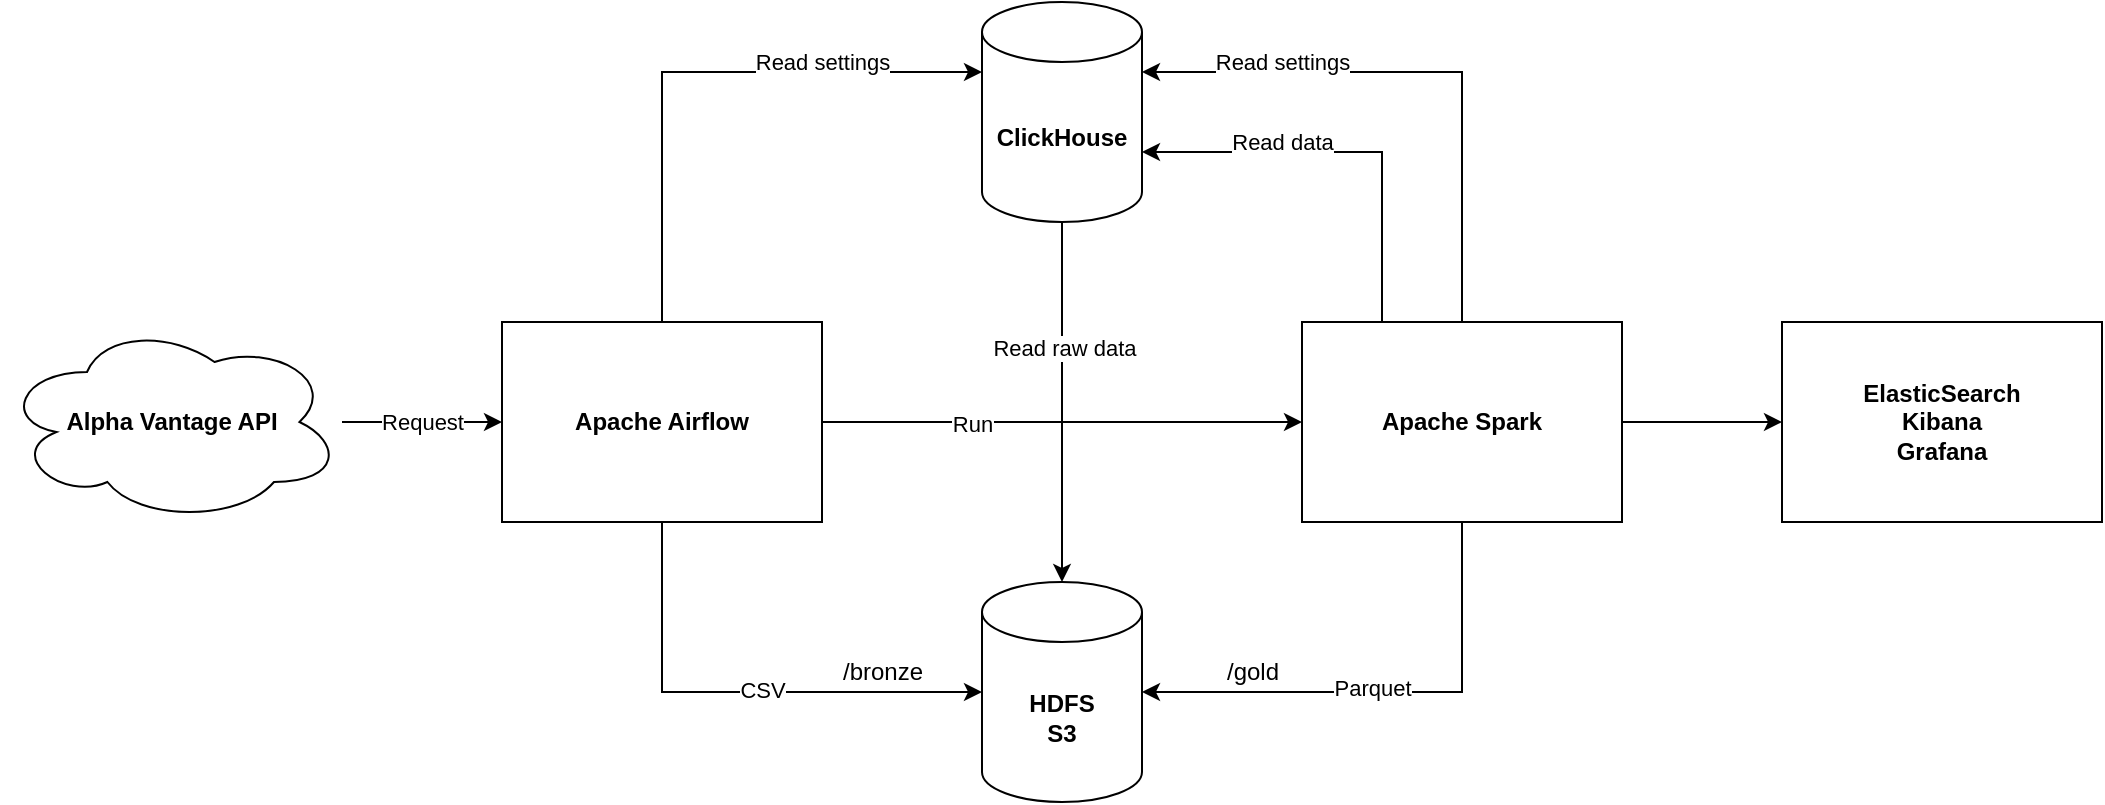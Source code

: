 <mxfile version="20.7.4" type="device"><diagram id="asvQf9DA2i1ljKt4izi4" name="Page-1"><mxGraphModel dx="1900" dy="601" grid="1" gridSize="10" guides="1" tooltips="1" connect="1" arrows="1" fold="1" page="1" pageScale="1" pageWidth="850" pageHeight="1100" math="0" shadow="0"><root><mxCell id="0"/><mxCell id="1" parent="0"/><mxCell id="Bi_5z6GTVgRF6iL4pEtX-49" style="edgeStyle=orthogonalEdgeStyle;rounded=0;orthogonalLoop=1;jettySize=auto;html=1;entryX=1;entryY=0;entryDx=0;entryDy=75;entryPerimeter=0;" parent="1" source="Bi_5z6GTVgRF6iL4pEtX-3" target="Bi_5z6GTVgRF6iL4pEtX-1" edge="1"><mxGeometry relative="1" as="geometry"><mxPoint x="420" y="86" as="targetPoint"/><Array as="points"><mxPoint x="480" y="155"/></Array><mxPoint x="480" y="350" as="sourcePoint"/></mxGeometry></mxCell><mxCell id="Bi_5z6GTVgRF6iL4pEtX-53" value="Read data" style="edgeLabel;html=1;align=center;verticalAlign=middle;resizable=0;points=[];" parent="Bi_5z6GTVgRF6iL4pEtX-49" vertex="1" connectable="0"><mxGeometry x="-0.815" y="-2" relative="1" as="geometry"><mxPoint x="-52" y="-71" as="offset"/></mxGeometry></mxCell><mxCell id="G-Zyuh5orEW1DNWErGzL-4" style="edgeStyle=orthogonalEdgeStyle;rounded=0;orthogonalLoop=1;jettySize=auto;html=1;exitX=0.5;exitY=1;exitDx=0;exitDy=0;exitPerimeter=0;entryX=0.5;entryY=0;entryDx=0;entryDy=0;entryPerimeter=0;" parent="1" source="Bi_5z6GTVgRF6iL4pEtX-1" target="Bi_5z6GTVgRF6iL4pEtX-5" edge="1"><mxGeometry relative="1" as="geometry"/></mxCell><mxCell id="G-Zyuh5orEW1DNWErGzL-6" value="Read raw data" style="edgeLabel;html=1;align=center;verticalAlign=middle;resizable=0;points=[];" parent="G-Zyuh5orEW1DNWErGzL-4" vertex="1" connectable="0"><mxGeometry x="-0.3" y="1" relative="1" as="geometry"><mxPoint as="offset"/></mxGeometry></mxCell><mxCell id="Bi_5z6GTVgRF6iL4pEtX-1" value="ClickHouse" style="shape=cylinder3;whiteSpace=wrap;html=1;boundedLbl=1;backgroundOutline=1;size=15;fontStyle=1" parent="1" vertex="1"><mxGeometry x="280" y="80" width="80" height="110" as="geometry"/></mxCell><mxCell id="Bi_5z6GTVgRF6iL4pEtX-7" style="edgeStyle=orthogonalEdgeStyle;rounded=0;orthogonalLoop=1;jettySize=auto;html=1;entryX=0;entryY=0.5;entryDx=0;entryDy=0;entryPerimeter=0;" parent="1" source="Bi_5z6GTVgRF6iL4pEtX-2" target="Bi_5z6GTVgRF6iL4pEtX-5" edge="1"><mxGeometry relative="1" as="geometry"><Array as="points"><mxPoint x="120" y="425"/></Array></mxGeometry></mxCell><mxCell id="Bi_5z6GTVgRF6iL4pEtX-30" value="CSV" style="edgeLabel;html=1;align=center;verticalAlign=middle;resizable=0;points=[];" parent="Bi_5z6GTVgRF6iL4pEtX-7" vertex="1" connectable="0"><mxGeometry x="-0.282" y="1" relative="1" as="geometry"><mxPoint x="47" as="offset"/></mxGeometry></mxCell><mxCell id="YLaEUSb-K1N0zHM793Gf-1" style="edgeStyle=orthogonalEdgeStyle;rounded=0;orthogonalLoop=1;jettySize=auto;html=1;entryX=0;entryY=0.5;entryDx=0;entryDy=0;" parent="1" source="Bi_5z6GTVgRF6iL4pEtX-2" target="Bi_5z6GTVgRF6iL4pEtX-3" edge="1"><mxGeometry relative="1" as="geometry"/></mxCell><mxCell id="G-Zyuh5orEW1DNWErGzL-5" value="Run" style="edgeLabel;html=1;align=center;verticalAlign=middle;resizable=0;points=[];" parent="YLaEUSb-K1N0zHM793Gf-1" vertex="1" connectable="0"><mxGeometry x="-0.373" y="-1" relative="1" as="geometry"><mxPoint as="offset"/></mxGeometry></mxCell><mxCell id="4UNOD1v_w7htHk-VeWtu-3" style="edgeStyle=orthogonalEdgeStyle;rounded=0;orthogonalLoop=1;jettySize=auto;html=1;entryX=0;entryY=0;entryDx=0;entryDy=35;entryPerimeter=0;" parent="1" source="Bi_5z6GTVgRF6iL4pEtX-2" target="Bi_5z6GTVgRF6iL4pEtX-1" edge="1"><mxGeometry relative="1" as="geometry"><Array as="points"><mxPoint x="120" y="115"/></Array></mxGeometry></mxCell><mxCell id="Bi_5z6GTVgRF6iL4pEtX-2" value="Apache Airflow" style="rounded=0;whiteSpace=wrap;html=1;fontStyle=1" parent="1" vertex="1"><mxGeometry x="40" y="240" width="160" height="100" as="geometry"/></mxCell><mxCell id="Bi_5z6GTVgRF6iL4pEtX-9" style="edgeStyle=orthogonalEdgeStyle;rounded=0;orthogonalLoop=1;jettySize=auto;html=1;entryX=1;entryY=0.5;entryDx=0;entryDy=0;entryPerimeter=0;" parent="1" source="Bi_5z6GTVgRF6iL4pEtX-3" target="Bi_5z6GTVgRF6iL4pEtX-5" edge="1"><mxGeometry relative="1" as="geometry"><Array as="points"><mxPoint x="520" y="425"/></Array></mxGeometry></mxCell><mxCell id="Bi_5z6GTVgRF6iL4pEtX-25" value="Parquet" style="edgeLabel;html=1;align=center;verticalAlign=middle;resizable=0;points=[];" parent="Bi_5z6GTVgRF6iL4pEtX-9" vertex="1" connectable="0"><mxGeometry x="-0.265" y="-2" relative="1" as="geometry"><mxPoint x="-40" as="offset"/></mxGeometry></mxCell><mxCell id="huQdVCZT5ZA-_dngH0i3-2" style="edgeStyle=orthogonalEdgeStyle;rounded=0;orthogonalLoop=1;jettySize=auto;html=1;" parent="1" source="Bi_5z6GTVgRF6iL4pEtX-3" target="huQdVCZT5ZA-_dngH0i3-1" edge="1"><mxGeometry relative="1" as="geometry"/></mxCell><mxCell id="4UNOD1v_w7htHk-VeWtu-2" style="edgeStyle=orthogonalEdgeStyle;rounded=0;orthogonalLoop=1;jettySize=auto;html=1;entryX=1;entryY=0;entryDx=0;entryDy=35;entryPerimeter=0;" parent="1" source="Bi_5z6GTVgRF6iL4pEtX-3" target="Bi_5z6GTVgRF6iL4pEtX-1" edge="1"><mxGeometry relative="1" as="geometry"><Array as="points"><mxPoint x="520" y="115"/></Array></mxGeometry></mxCell><mxCell id="Bi_5z6GTVgRF6iL4pEtX-3" value="Apache Spark" style="rounded=0;whiteSpace=wrap;html=1;fontStyle=1" parent="1" vertex="1"><mxGeometry x="440" y="240" width="160" height="100" as="geometry"/></mxCell><mxCell id="YLaEUSb-K1N0zHM793Gf-7" style="edgeStyle=orthogonalEdgeStyle;rounded=0;orthogonalLoop=1;jettySize=auto;html=1;entryX=0;entryY=0.5;entryDx=0;entryDy=0;" parent="1" source="Bi_5z6GTVgRF6iL4pEtX-4" target="Bi_5z6GTVgRF6iL4pEtX-2" edge="1"><mxGeometry relative="1" as="geometry"/></mxCell><mxCell id="YLaEUSb-K1N0zHM793Gf-8" value="Request" style="edgeLabel;html=1;align=center;verticalAlign=middle;resizable=0;points=[];" parent="YLaEUSb-K1N0zHM793Gf-7" vertex="1" connectable="0"><mxGeometry x="-0.25" y="-1" relative="1" as="geometry"><mxPoint x="10" y="-1" as="offset"/></mxGeometry></mxCell><mxCell id="Bi_5z6GTVgRF6iL4pEtX-4" value="Alpha Vantage API" style="ellipse;shape=cloud;whiteSpace=wrap;html=1;fontStyle=1" parent="1" vertex="1"><mxGeometry x="-210" y="240" width="170" height="100" as="geometry"/></mxCell><mxCell id="Bi_5z6GTVgRF6iL4pEtX-5" value="HDFS&lt;br&gt;S3" style="shape=cylinder3;whiteSpace=wrap;html=1;boundedLbl=1;backgroundOutline=1;size=15;fontStyle=1" parent="1" vertex="1"><mxGeometry x="280" y="370" width="80" height="110" as="geometry"/></mxCell><mxCell id="G-Zyuh5orEW1DNWErGzL-2" value="Read settings" style="edgeLabel;html=1;align=center;verticalAlign=middle;resizable=0;points=[];" parent="1" vertex="1" connectable="0"><mxGeometry x="430" y="110" as="geometry"/></mxCell><mxCell id="G-Zyuh5orEW1DNWErGzL-7" value="/bronze" style="text;html=1;align=center;verticalAlign=middle;resizable=0;points=[];autosize=1;strokeColor=none;fillColor=none;" parent="1" vertex="1"><mxGeometry x="200" y="400" width="60" height="30" as="geometry"/></mxCell><mxCell id="G-Zyuh5orEW1DNWErGzL-8" value="/gold" style="text;html=1;align=center;verticalAlign=middle;resizable=0;points=[];autosize=1;strokeColor=none;fillColor=none;" parent="1" vertex="1"><mxGeometry x="390" y="400" width="50" height="30" as="geometry"/></mxCell><mxCell id="huQdVCZT5ZA-_dngH0i3-1" value="ElasticSearch&lt;br&gt;Kibana&lt;br&gt;Grafana" style="rounded=0;whiteSpace=wrap;html=1;fontStyle=1" parent="1" vertex="1"><mxGeometry x="680" y="240" width="160" height="100" as="geometry"/></mxCell><mxCell id="4UNOD1v_w7htHk-VeWtu-4" value="Read settings" style="edgeLabel;html=1;align=center;verticalAlign=middle;resizable=0;points=[];" parent="1" vertex="1" connectable="0"><mxGeometry x="200" y="110" as="geometry"/></mxCell></root></mxGraphModel></diagram></mxfile>